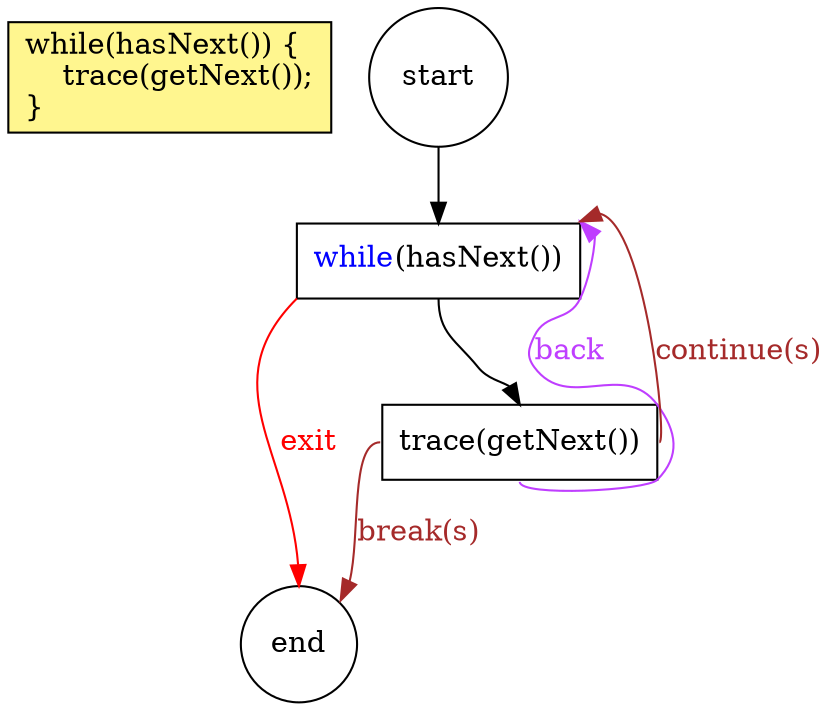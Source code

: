 digraph {
explain [_ignore=true fillcolor=khaki1 shape=box style=filled label="while(hasNext()) {\l    trace(getNext());\l}\l"]
node [shape=box]
start [shape=circle];
end [shape=circle];
while[label=<<FONT color="blue">while</FONT>(hasNext())>]
body[label="trace(getNext())"]
start:s->while:n;
while:s->body:n;
body:s->while:ne [color=darkorchid1 label=back fontcolor=darkorchid1];

body:e->while:ne[color=brown label="continue(s)" fontcolor=brown _ignoreattrib=true];
body:w->end:ne[color=brown label="break(s)" fontcolor=brown _ignore=true];

while:sw->end:n [color=red fontcolor=red label="exit" _ignoreattrib=true];
end;
}